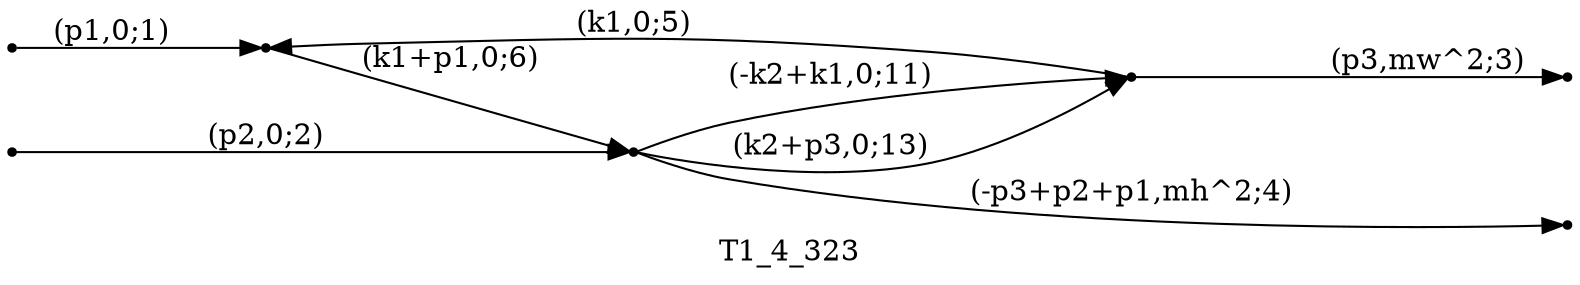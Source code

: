 digraph T1_4_323 {
  label="T1_4_323";
  rankdir="LR";
  subgraph edges {
    -1 -> 2 [label="(p1,0;1)"];
    -2 -> 3 [label="(p2,0;2)"];
    1 -> -3 [label="(p3,mw^2;3)"];
    3 -> -4 [label="(-p3+p2+p1,mh^2;4)"];
    1 -> 2 [label="(k1,0;5)"];
    2 -> 3 [label="(k1+p1,0;6)"];
    3 -> 1 [label="(-k2+k1,0;11)"];
    3 -> 1 [label="(k2+p3,0;13)"];
  }
  subgraph incoming { rank="source"; -1; -2; }
  subgraph outgoing { rank="sink"; -3; -4; }
-4 [shape=point];
-3 [shape=point];
-2 [shape=point];
-1 [shape=point];
1 [shape=point];
2 [shape=point];
3 [shape=point];
}

